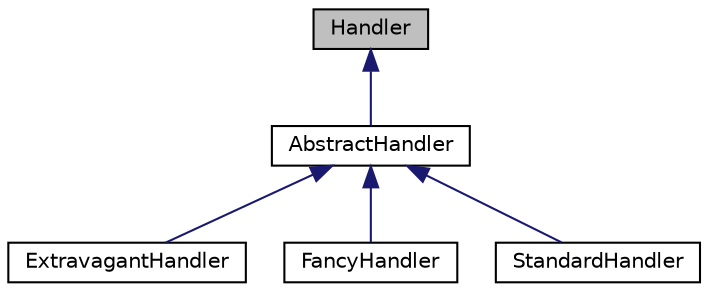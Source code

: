 digraph "Handler"
{
 // LATEX_PDF_SIZE
  edge [fontname="Helvetica",fontsize="10",labelfontname="Helvetica",labelfontsize="10"];
  node [fontname="Helvetica",fontsize="10",shape=record];
  Node1 [label="Handler",height=0.2,width=0.4,color="black", fillcolor="grey75", style="filled", fontcolor="black",tooltip="this class is the base class for the handler classes"];
  Node1 -> Node2 [dir="back",color="midnightblue",fontsize="10",style="solid",fontname="Helvetica"];
  Node2 [label="AbstractHandler",height=0.2,width=0.4,color="black", fillcolor="white", style="filled",URL="$classAbstractHandler.html",tooltip="This class inherits from the Handler class and is an abstract handler that will be used to chain hand..."];
  Node2 -> Node3 [dir="back",color="midnightblue",fontsize="10",style="solid",fontname="Helvetica"];
  Node3 [label="ExtravagantHandler",height=0.2,width=0.4,color="black", fillcolor="white", style="filled",URL="$classExtravagantHandler.html",tooltip="this class handles rides with extravagant entities"];
  Node2 -> Node4 [dir="back",color="midnightblue",fontsize="10",style="solid",fontname="Helvetica"];
  Node4 [label="FancyHandler",height=0.2,width=0.4,color="black", fillcolor="white", style="filled",URL="$classFancyHandler.html",tooltip="this class handles rides with fancy entities"];
  Node2 -> Node5 [dir="back",color="midnightblue",fontsize="10",style="solid",fontname="Helvetica"];
  Node5 [label="StandardHandler",height=0.2,width=0.4,color="black", fillcolor="white", style="filled",URL="$classStandardHandler.html",tooltip="This class handles rides with standard entities."];
}
